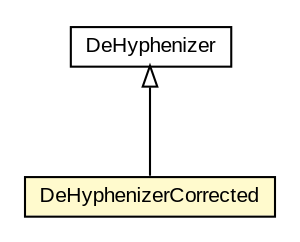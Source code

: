 #!/usr/local/bin/dot
#
# Class diagram 
# Generated by UMLGraph version R5_6-24-gf6e263 (http://www.umlgraph.org/)
#

digraph G {
	edge [fontname="arial",fontsize=10,labelfontname="arial",labelfontsize=10];
	node [fontname="arial",fontsize=10,shape=plaintext];
	nodesep=0.25;
	ranksep=0.5;
	// edu.arizona.biosemantics.semanticmarkup.gui.DeHyphenizerCorrected
	c51116 [label=<<table title="edu.arizona.biosemantics.semanticmarkup.gui.DeHyphenizerCorrected" border="0" cellborder="1" cellspacing="0" cellpadding="2" port="p" bgcolor="lemonChiffon" href="./DeHyphenizerCorrected.html">
		<tr><td><table border="0" cellspacing="0" cellpadding="1">
<tr><td align="center" balign="center"> DeHyphenizerCorrected </td></tr>
		</table></td></tr>
		</table>>, URL="./DeHyphenizerCorrected.html", fontname="arial", fontcolor="black", fontsize=10.0];
	// edu.arizona.biosemantics.semanticmarkup.gui.DeHyphenizer
	c51117 [label=<<table title="edu.arizona.biosemantics.semanticmarkup.gui.DeHyphenizer" border="0" cellborder="1" cellspacing="0" cellpadding="2" port="p" href="./DeHyphenizer.html">
		<tr><td><table border="0" cellspacing="0" cellpadding="1">
<tr><td align="center" balign="center"> DeHyphenizer </td></tr>
		</table></td></tr>
		</table>>, URL="./DeHyphenizer.html", fontname="arial", fontcolor="black", fontsize=10.0];
	//edu.arizona.biosemantics.semanticmarkup.gui.DeHyphenizerCorrected extends edu.arizona.biosemantics.semanticmarkup.gui.DeHyphenizer
	c51117:p -> c51116:p [dir=back,arrowtail=empty];
}

